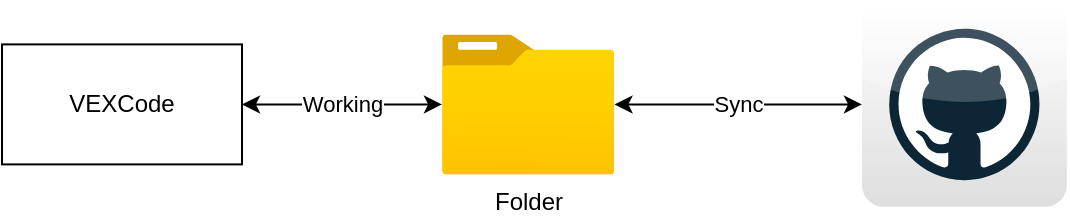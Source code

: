 <mxfile version="21.5.2" type="github">
  <diagram name="Page-1" id="iYg5_UzhZ4xHybjOpTlR">
    <mxGraphModel dx="1379" dy="756" grid="1" gridSize="10" guides="1" tooltips="1" connect="1" arrows="1" fold="1" page="1" pageScale="1" pageWidth="850" pageHeight="1100" math="0" shadow="0">
      <root>
        <mxCell id="0" />
        <mxCell id="1" parent="0" />
        <mxCell id="a82Yc0MLIS2kWSpy7NCz-1" value="VEXCode" style="rounded=0;whiteSpace=wrap;html=1;" vertex="1" parent="1">
          <mxGeometry x="50" y="61.2" width="120" height="60" as="geometry" />
        </mxCell>
        <mxCell id="a82Yc0MLIS2kWSpy7NCz-6" value="Working" style="edgeStyle=orthogonalEdgeStyle;rounded=0;orthogonalLoop=1;jettySize=auto;html=1;startArrow=classic;startFill=1;" edge="1" parent="1" source="a82Yc0MLIS2kWSpy7NCz-4" target="a82Yc0MLIS2kWSpy7NCz-1">
          <mxGeometry relative="1" as="geometry" />
        </mxCell>
        <mxCell id="a82Yc0MLIS2kWSpy7NCz-4" value="Folder" style="image;aspect=fixed;html=1;points=[];align=center;fontSize=12;image=img/lib/azure2/general/Folder_Blank.svg;" vertex="1" parent="1">
          <mxGeometry x="270" y="56.2" width="86.25" height="70" as="geometry" />
        </mxCell>
        <mxCell id="a82Yc0MLIS2kWSpy7NCz-8" value="Sync" style="edgeStyle=orthogonalEdgeStyle;rounded=0;orthogonalLoop=1;jettySize=auto;html=1;startArrow=classic;startFill=1;" edge="1" parent="1" source="a82Yc0MLIS2kWSpy7NCz-7" target="a82Yc0MLIS2kWSpy7NCz-4">
          <mxGeometry relative="1" as="geometry" />
        </mxCell>
        <mxCell id="a82Yc0MLIS2kWSpy7NCz-7" value="" style="dashed=0;outlineConnect=0;html=1;align=center;labelPosition=center;verticalLabelPosition=bottom;verticalAlign=top;shape=mxgraph.webicons.github;gradientColor=#DFDEDE" vertex="1" parent="1">
          <mxGeometry x="480" y="40.0" width="102.4" height="102.4" as="geometry" />
        </mxCell>
      </root>
    </mxGraphModel>
  </diagram>
</mxfile>
